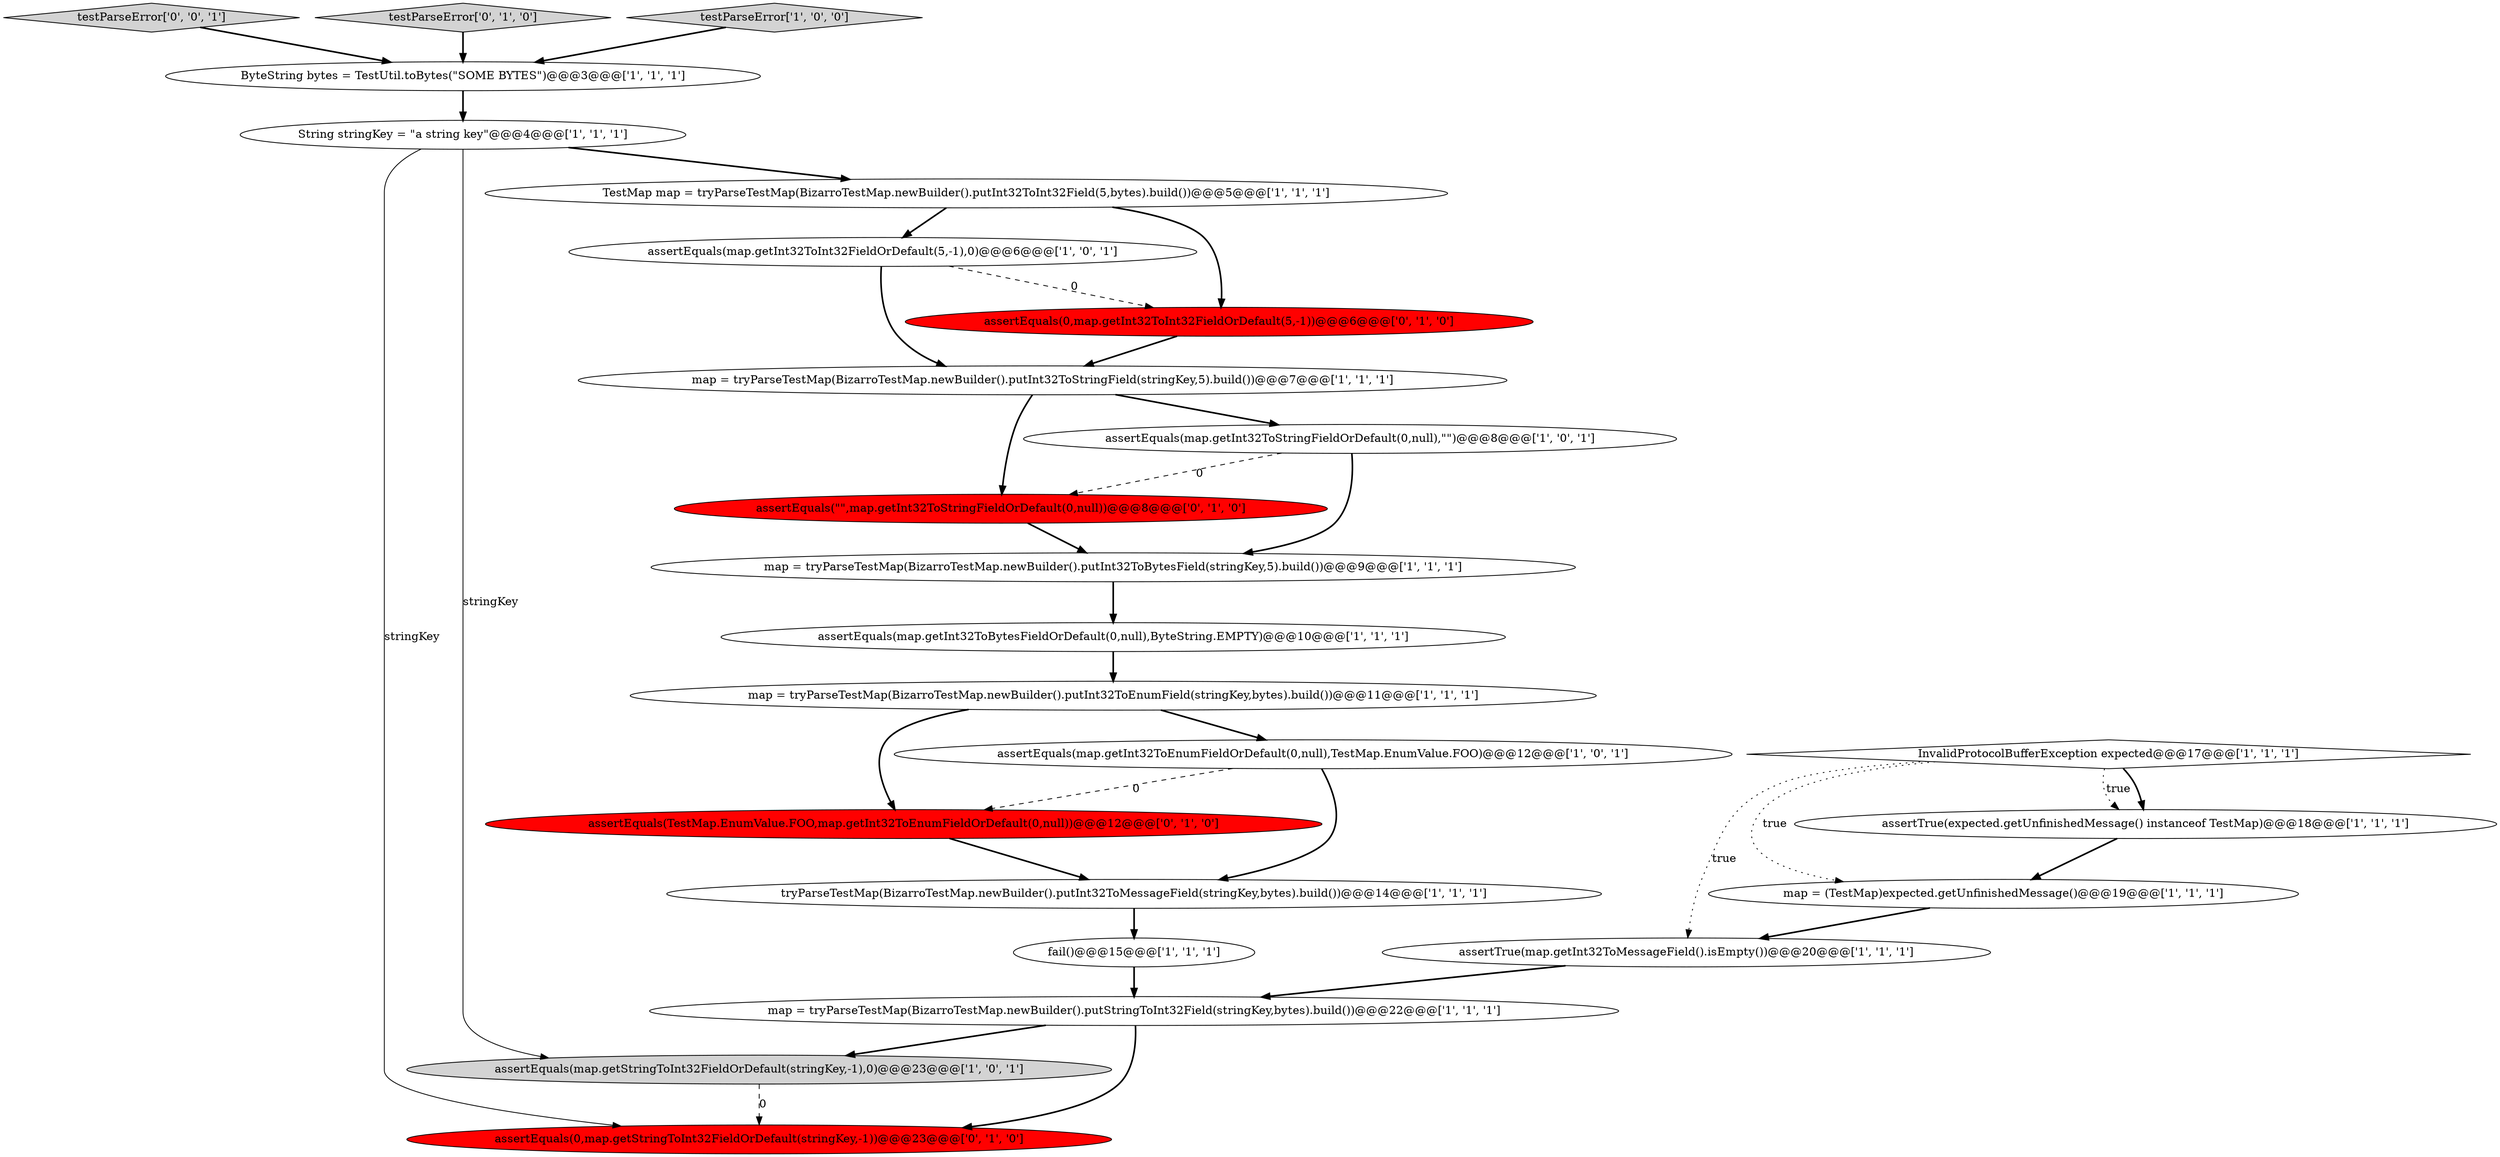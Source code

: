 digraph {
24 [style = filled, label = "testParseError['0', '0', '1']", fillcolor = lightgray, shape = diamond image = "AAA0AAABBB3BBB"];
10 [style = filled, label = "String stringKey = \"a string key\"@@@4@@@['1', '1', '1']", fillcolor = white, shape = ellipse image = "AAA0AAABBB1BBB"];
18 [style = filled, label = "map = tryParseTestMap(BizarroTestMap.newBuilder().putInt32ToStringField(stringKey,5).build())@@@7@@@['1', '1', '1']", fillcolor = white, shape = ellipse image = "AAA0AAABBB1BBB"];
4 [style = filled, label = "assertEquals(map.getStringToInt32FieldOrDefault(stringKey,-1),0)@@@23@@@['1', '0', '1']", fillcolor = lightgray, shape = ellipse image = "AAA0AAABBB1BBB"];
11 [style = filled, label = "assertEquals(map.getInt32ToEnumFieldOrDefault(0,null),TestMap.EnumValue.FOO)@@@12@@@['1', '0', '1']", fillcolor = white, shape = ellipse image = "AAA0AAABBB1BBB"];
0 [style = filled, label = "assertTrue(map.getInt32ToMessageField().isEmpty())@@@20@@@['1', '1', '1']", fillcolor = white, shape = ellipse image = "AAA0AAABBB1BBB"];
3 [style = filled, label = "map = tryParseTestMap(BizarroTestMap.newBuilder().putInt32ToBytesField(stringKey,5).build())@@@9@@@['1', '1', '1']", fillcolor = white, shape = ellipse image = "AAA0AAABBB1BBB"];
20 [style = filled, label = "testParseError['0', '1', '0']", fillcolor = lightgray, shape = diamond image = "AAA0AAABBB2BBB"];
14 [style = filled, label = "fail()@@@15@@@['1', '1', '1']", fillcolor = white, shape = ellipse image = "AAA0AAABBB1BBB"];
19 [style = filled, label = "assertEquals(\"\",map.getInt32ToStringFieldOrDefault(0,null))@@@8@@@['0', '1', '0']", fillcolor = red, shape = ellipse image = "AAA1AAABBB2BBB"];
5 [style = filled, label = "testParseError['1', '0', '0']", fillcolor = lightgray, shape = diamond image = "AAA0AAABBB1BBB"];
6 [style = filled, label = "InvalidProtocolBufferException expected@@@17@@@['1', '1', '1']", fillcolor = white, shape = diamond image = "AAA0AAABBB1BBB"];
15 [style = filled, label = "ByteString bytes = TestUtil.toBytes(\"SOME BYTES\")@@@3@@@['1', '1', '1']", fillcolor = white, shape = ellipse image = "AAA0AAABBB1BBB"];
16 [style = filled, label = "map = tryParseTestMap(BizarroTestMap.newBuilder().putStringToInt32Field(stringKey,bytes).build())@@@22@@@['1', '1', '1']", fillcolor = white, shape = ellipse image = "AAA0AAABBB1BBB"];
17 [style = filled, label = "assertEquals(map.getInt32ToInt32FieldOrDefault(5,-1),0)@@@6@@@['1', '0', '1']", fillcolor = white, shape = ellipse image = "AAA0AAABBB1BBB"];
21 [style = filled, label = "assertEquals(0,map.getStringToInt32FieldOrDefault(stringKey,-1))@@@23@@@['0', '1', '0']", fillcolor = red, shape = ellipse image = "AAA1AAABBB2BBB"];
2 [style = filled, label = "assertTrue(expected.getUnfinishedMessage() instanceof TestMap)@@@18@@@['1', '1', '1']", fillcolor = white, shape = ellipse image = "AAA0AAABBB1BBB"];
22 [style = filled, label = "assertEquals(TestMap.EnumValue.FOO,map.getInt32ToEnumFieldOrDefault(0,null))@@@12@@@['0', '1', '0']", fillcolor = red, shape = ellipse image = "AAA1AAABBB2BBB"];
1 [style = filled, label = "TestMap map = tryParseTestMap(BizarroTestMap.newBuilder().putInt32ToInt32Field(5,bytes).build())@@@5@@@['1', '1', '1']", fillcolor = white, shape = ellipse image = "AAA0AAABBB1BBB"];
23 [style = filled, label = "assertEquals(0,map.getInt32ToInt32FieldOrDefault(5,-1))@@@6@@@['0', '1', '0']", fillcolor = red, shape = ellipse image = "AAA1AAABBB2BBB"];
13 [style = filled, label = "assertEquals(map.getInt32ToBytesFieldOrDefault(0,null),ByteString.EMPTY)@@@10@@@['1', '1', '1']", fillcolor = white, shape = ellipse image = "AAA0AAABBB1BBB"];
12 [style = filled, label = "tryParseTestMap(BizarroTestMap.newBuilder().putInt32ToMessageField(stringKey,bytes).build())@@@14@@@['1', '1', '1']", fillcolor = white, shape = ellipse image = "AAA0AAABBB1BBB"];
7 [style = filled, label = "map = (TestMap)expected.getUnfinishedMessage()@@@19@@@['1', '1', '1']", fillcolor = white, shape = ellipse image = "AAA0AAABBB1BBB"];
8 [style = filled, label = "map = tryParseTestMap(BizarroTestMap.newBuilder().putInt32ToEnumField(stringKey,bytes).build())@@@11@@@['1', '1', '1']", fillcolor = white, shape = ellipse image = "AAA0AAABBB1BBB"];
9 [style = filled, label = "assertEquals(map.getInt32ToStringFieldOrDefault(0,null),\"\")@@@8@@@['1', '0', '1']", fillcolor = white, shape = ellipse image = "AAA0AAABBB1BBB"];
14->16 [style = bold, label=""];
0->16 [style = bold, label=""];
15->10 [style = bold, label=""];
10->4 [style = solid, label="stringKey"];
11->22 [style = dashed, label="0"];
18->19 [style = bold, label=""];
5->15 [style = bold, label=""];
11->12 [style = bold, label=""];
7->0 [style = bold, label=""];
10->21 [style = solid, label="stringKey"];
4->21 [style = dashed, label="0"];
1->23 [style = bold, label=""];
1->17 [style = bold, label=""];
8->22 [style = bold, label=""];
6->2 [style = bold, label=""];
9->19 [style = dashed, label="0"];
6->2 [style = dotted, label="true"];
22->12 [style = bold, label=""];
16->21 [style = bold, label=""];
12->14 [style = bold, label=""];
18->9 [style = bold, label=""];
6->7 [style = dotted, label="true"];
3->13 [style = bold, label=""];
9->3 [style = bold, label=""];
6->0 [style = dotted, label="true"];
2->7 [style = bold, label=""];
17->23 [style = dashed, label="0"];
13->8 [style = bold, label=""];
16->4 [style = bold, label=""];
10->1 [style = bold, label=""];
8->11 [style = bold, label=""];
20->15 [style = bold, label=""];
19->3 [style = bold, label=""];
23->18 [style = bold, label=""];
17->18 [style = bold, label=""];
24->15 [style = bold, label=""];
}
